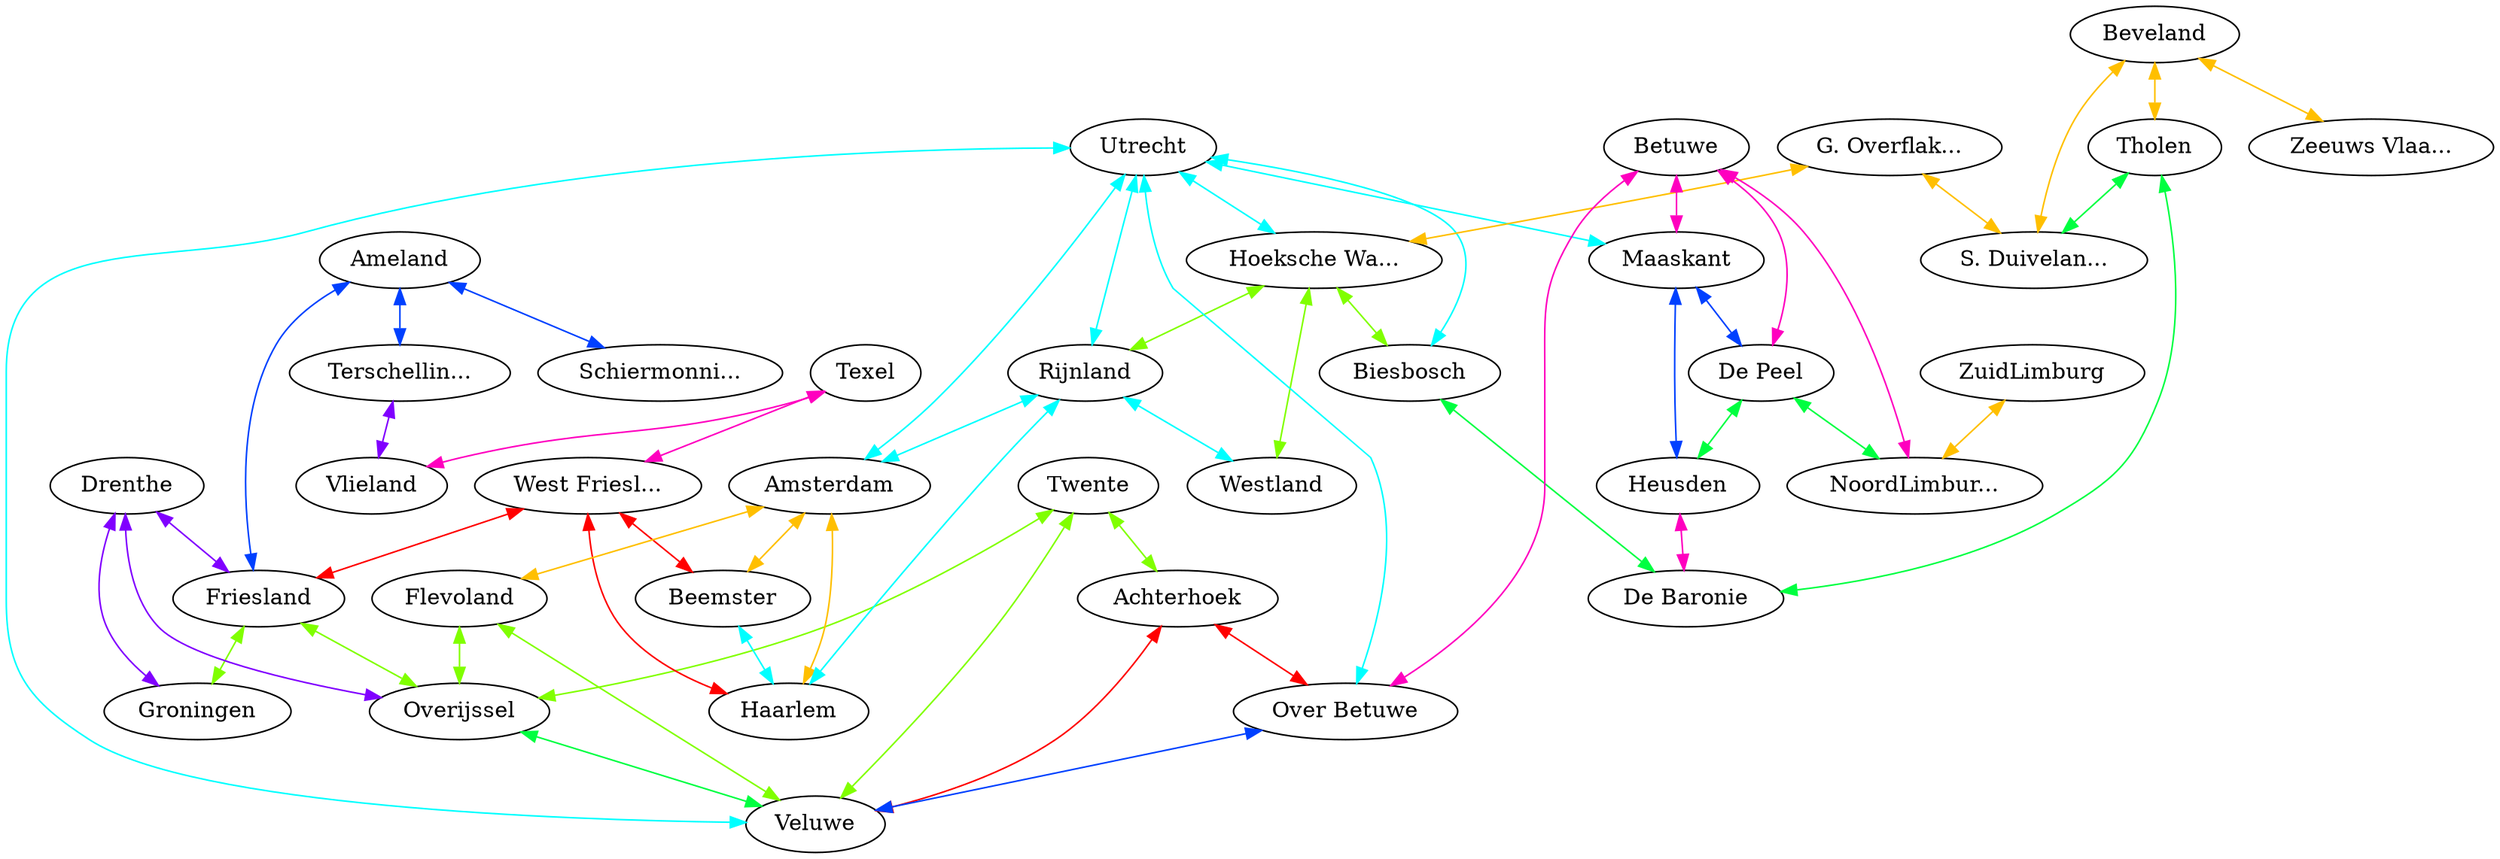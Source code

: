 graph x {
"Schiermonnikoog" [pos="4.95833333333333,-0.527777777777778",label="Schiermonni..."]
"Ameland" [pos="4.04166666666667,-0.722222222222222",label="Ameland"]
"Terschelling" [pos="3.26388888888889,-0.958333333333333",label="Terschellin..."]
"Vlieland" [pos="2.81944444444444,-1.43055555555556",label="Vlieland"]
"Texel" [pos="2.56944444444444,-1.97222222222222",label="Texel"]
"Friesland" [pos="4.22222222222222,-1.95833333333333",label="Friesland"]
"Groningen" [pos="5.95833333333333,-1.47222222222222",label="Groningen"]
"Drenthe" [pos="5.86111111111111,-2.69444444444444",label="Drenthe"]
"Overijssel" [pos="4.81944444444444,-3.44444444444444",label="Overijssel"]
"Twente" [pos="5.98611111111111,-4.13888888888889",label="Twente"]
"Achterhoek" [pos="5.70833333333333,-5.05555555555556",label="Achterhoek"]
"Veluwe" [pos="4.41666666666667,-4.47222222222222",label="Veluwe"]
"Over Betuwe" [pos="4.13888888888889,-5.06944444444444",label="Over Betuwe"]
"Flevoland" [pos="3.5,-4.08333333333333",label="Flevoland"]
"West Friesland" [pos="2.625,-3.16666666666667",label="West Friesl..."]
"Beemster" [pos="2.93055555555556,-3.48611111111111",label="Beemster"]
"Haarlem" [pos="2.30555555555556,-3.98611111111111",label="Haarlem"]
"Amsterdam" [pos="2.79166666666667,-4.36111111111111",label="Amsterdam"]
"Rijnland" [pos="2.30555555555556,-4.76388888888889",label="Rijnland"]
"Westland" [pos="1.83333333333333,-5.05555555555556",label="Westland"]
"Hoeksche Waard" [pos="2.375,-5.20833333333333",label="Hoeksche Wa..."]
"Utrecht" [pos="3.43055555555556,-5.01388888888889",label="Utrecht"]
"Biesbosch" [pos="2.97222222222222,-5.625",label="Biesbosch"]
"G. Overflakkee" [pos="1.55555555555556,-5.83333333333333",label="G. Overflak..."]
"S. Duiveland" [pos="1.20833333333333,-6.05555555555556",label="S. Duivelan..."]
"Beveland" [pos="0.958333333333333,-6.88888888888889",label="Beveland"]
"Zeeuws Vlaanderen" [pos="1.15277777777778,-7.29166666666667",label="Zeeuws Vlaa..."]
"Tholen" [pos="1.98611111111111,-6.63888888888889",label="Tholen"]
"De Baronie" [pos="2.80555555555556,-6.23611111111111",label="De Baronie"]
"Heusden" [pos="3.33333333333333,-6.26388888888889",label="Heusden"]
"Maaskant" [pos="4.18055555555556,-6.04166666666667",label="Maaskant"]
"Betuwe" [pos="4.65277777777778,-5.68055555555556",label="Betuwe"]
"De Peel" [pos="4.19444444444444,-6.76388888888889",label="De Peel"]
"NoordLimburg" [pos="5.13888888888889,-6.70833333333333",label="NoordLimbur..."]
"ZuidLimburg" [pos="4.80555555555556,-7.83333333333333",label="ZuidLimburg"]
"Beveland" -- "Zeeuws Vlaanderen" [dir="both",color="0.125,1,1"]
"Beveland" -- "S. Duiveland" [dir="both",color="0.125,1,1"]
"Beveland" -- "Tholen" [dir="both",color="0.125,1,1"]
"Twente" -- "Achterhoek" [dir="both",color="0.25,1,1"]
"Twente" -- "Overijssel" [dir="both",color="0.25,1,1"]
"Twente" -- "Veluwe" [dir="both",color="0.25,1,1"]
"Tholen" -- "De Baronie" [dir="both",color="0.375,1,1"]
"Tholen" -- "S. Duiveland" [dir="both",color="0.375,1,1"]
"Utrecht" -- "Over Betuwe" [dir="both",color="0.5,1,1"]
"Utrecht" -- "Biesbosch" [dir="both",color="0.5,1,1"]
"Utrecht" -- "Rijnland" [dir="both",color="0.5,1,1"]
"Utrecht" -- "Hoeksche Waard" [dir="both",color="0.5,1,1"]
"Utrecht" -- "Amsterdam" [dir="both",color="0.5,1,1"]
"Utrecht" -- "Veluwe" [dir="both",color="0.5,1,1"]
"Utrecht" -- "Maaskant" [dir="both",color="0.5,1,1"]
"Ameland" -- "Schiermonnikoog" [dir="both",color="0.625,1,1"]
"Ameland" -- "Terschelling" [dir="both",color="0.625,1,1"]
"Ameland" -- "Friesland" [dir="both",color="0.625,1,1"]
"Drenthe" -- "Groningen" [dir="both",color="0.75,1,1"]
"Drenthe" -- "Friesland" [dir="both",color="0.75,1,1"]
"Drenthe" -- "Overijssel" [dir="both",color="0.75,1,1"]
"Betuwe" -- "Over Betuwe" [dir="both",color="0.875,1,1"]
"Betuwe" -- "NoordLimburg" [dir="both",color="0.875,1,1"]
"Betuwe" -- "De Peel" [dir="both",color="0.875,1,1"]
"Betuwe" -- "Maaskant" [dir="both",color="0.875,1,1"]
"Achterhoek" -- "Over Betuwe" [dir="both",color="1,1,1"]
"Achterhoek" -- "Veluwe" [dir="both",color="1,1,1"]
"G. Overflakkee" -- "S. Duiveland" [dir="both",color="0.125,1,1"]
"G. Overflakkee" -- "Hoeksche Waard" [dir="both",color="0.125,1,1"]
"Hoeksche Waard" -- "Rijnland" [dir="both",color="0.25,1,1"]
"Hoeksche Waard" -- "Biesbosch" [dir="both",color="0.25,1,1"]
"Hoeksche Waard" -- "Westland" [dir="both",color="0.25,1,1"]
"Biesbosch" -- "De Baronie" [dir="both",color="0.375,1,1"]
"Rijnland" -- "Westland" [dir="both",color="0.5,1,1"]
"Rijnland" -- "Amsterdam" [dir="both",color="0.5,1,1"]
"Rijnland" -- "Haarlem" [dir="both",color="0.5,1,1"]
"Maaskant" -- "Heusden" [dir="both",color="0.625,1,1"]
"Maaskant" -- "De Peel" [dir="both",color="0.625,1,1"]
"Terschelling" -- "Vlieland" [dir="both",color="0.75,1,1"]
"Texel" -- "West Friesland" [dir="both",color="0.875,1,1"]
"Texel" -- "Vlieland" [dir="both",color="0.875,1,1"]
"Amsterdam" -- "Beemster" [dir="both",color="0.125,1,1"]
"Amsterdam" -- "Flevoland" [dir="both",color="0.125,1,1"]
"Amsterdam" -- "Haarlem" [dir="both",color="0.125,1,1"]
"Flevoland" -- "Overijssel" [dir="both",color="0.25,1,1"]
"Flevoland" -- "Veluwe" [dir="both",color="0.25,1,1"]
"De Peel" -- "NoordLimburg" [dir="both",color="0.375,1,1"]
"De Peel" -- "Heusden" [dir="both",color="0.375,1,1"]
"Over Betuwe" -- "Veluwe" [dir="both",color="0.625,1,1"]
"West Friesland" -- "Beemster" [dir="both",color="1,1,1"]
"West Friesland" -- "Friesland" [dir="both",color="1,1,1"]
"West Friesland" -- "Haarlem" [dir="both",color="1,1,1"]
"ZuidLimburg" -- "NoordLimburg" [dir="both",color="0.125,1,1"]
"Friesland" -- "Groningen" [dir="both",color="0.25,1,1"]
"Friesland" -- "Overijssel" [dir="both",color="0.25,1,1"]
"Overijssel" -- "Veluwe" [dir="both",color="0.375,1,1"]
"Beemster" -- "Haarlem" [dir="both",color="0.5,1,1"]
"Heusden" -- "De Baronie" [dir="both",color="0.875,1,1"]
}
